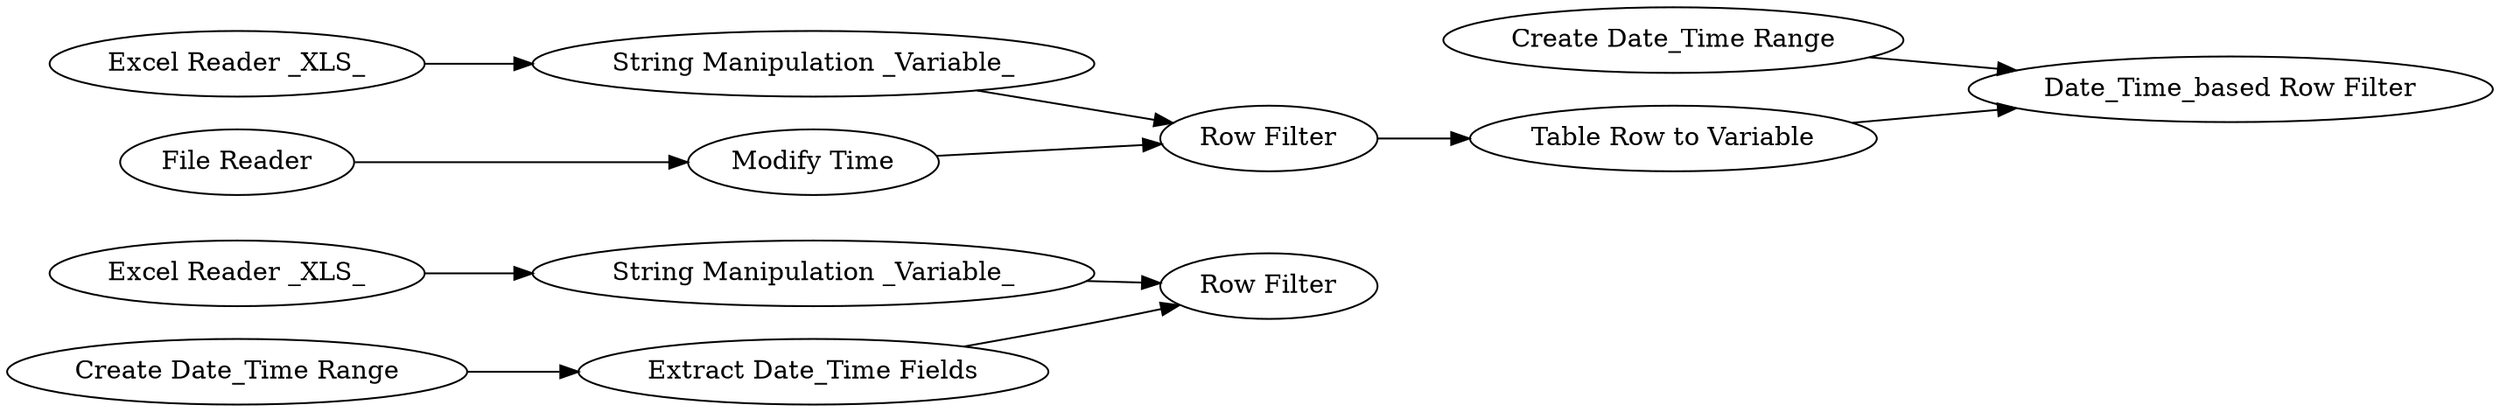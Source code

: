 digraph {
	"-3047202993618645875_275" [label="Extract Date_Time Fields"]
	"-3047202993618645875_266" [label="Row Filter"]
	"-3047202993618645875_274" [label="Create Date_Time Range"]
	"-3047202993618645875_272" [label="String Manipulation _Variable_"]
	"-3047202993618645875_268" [label="Table Row to Variable"]
	"-3047202993618645875_270" [label="Date_Time_based Row Filter"]
	"-3047202993618645875_269" [label="Create Date_Time Range"]
	"-3047202993618645875_265" [label="String Manipulation _Variable_"]
	"-3047202993618645875_276" [label="File Reader"]
	"-3047202993618645875_271" [label="Excel Reader _XLS_"]
	"-3047202993618645875_277" [label="Modify Time"]
	"-3047202993618645875_262" [label="Excel Reader _XLS_"]
	"-3047202993618645875_273" [label="Row Filter"]
	"-3047202993618645875_274" -> "-3047202993618645875_275"
	"-3047202993618645875_262" -> "-3047202993618645875_265"
	"-3047202993618645875_268" -> "-3047202993618645875_270"
	"-3047202993618645875_272" -> "-3047202993618645875_273"
	"-3047202993618645875_266" -> "-3047202993618645875_268"
	"-3047202993618645875_271" -> "-3047202993618645875_272"
	"-3047202993618645875_276" -> "-3047202993618645875_277"
	"-3047202993618645875_277" -> "-3047202993618645875_266"
	"-3047202993618645875_269" -> "-3047202993618645875_270"
	"-3047202993618645875_275" -> "-3047202993618645875_273"
	"-3047202993618645875_265" -> "-3047202993618645875_266"
	rankdir=LR
}
